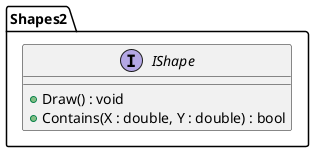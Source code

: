 @startuml IShape
interface Shapes2.IShape  {
    + Draw() : void
    + Contains(X : double, Y : double) : bool
}
@enduml
